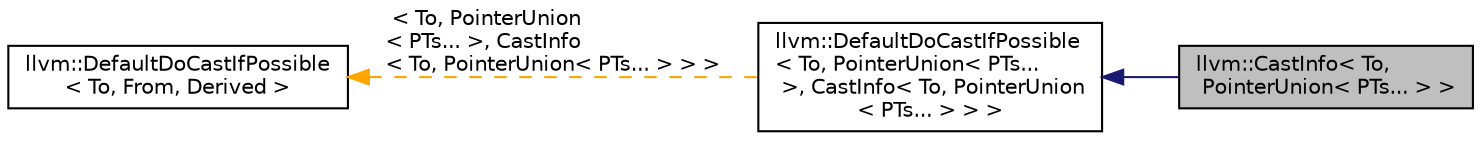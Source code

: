 digraph "llvm::CastInfo&lt; To, PointerUnion&lt; PTs... &gt; &gt;"
{
 // LATEX_PDF_SIZE
  bgcolor="transparent";
  edge [fontname="Helvetica",fontsize="10",labelfontname="Helvetica",labelfontsize="10"];
  node [fontname="Helvetica",fontsize="10",shape=record];
  rankdir="LR";
  Node1 [label="llvm::CastInfo\< To,\l PointerUnion\< PTs... \> \>",height=0.2,width=0.4,color="black", fillcolor="grey75", style="filled", fontcolor="black",tooltip=" "];
  Node2 -> Node1 [dir="back",color="midnightblue",fontsize="10",style="solid",fontname="Helvetica"];
  Node2 [label="llvm::DefaultDoCastIfPossible\l\< To, PointerUnion\< PTs...\l \>, CastInfo\< To, PointerUnion\l\< PTs... \> \> \>",height=0.2,width=0.4,color="black",URL="$structllvm_1_1DefaultDoCastIfPossible.html",tooltip=" "];
  Node3 -> Node2 [dir="back",color="orange",fontsize="10",style="dashed",label=" \< To, PointerUnion\l\< PTs... \>, CastInfo\l\< To, PointerUnion\< PTs... \> \> \>" ,fontname="Helvetica"];
  Node3 [label="llvm::DefaultDoCastIfPossible\l\< To, From, Derived \>",height=0.2,width=0.4,color="black",URL="$structllvm_1_1DefaultDoCastIfPossible.html",tooltip="This cast trait just provides the default implementation of doCastIfPossible to make CastInfo special..."];
}
